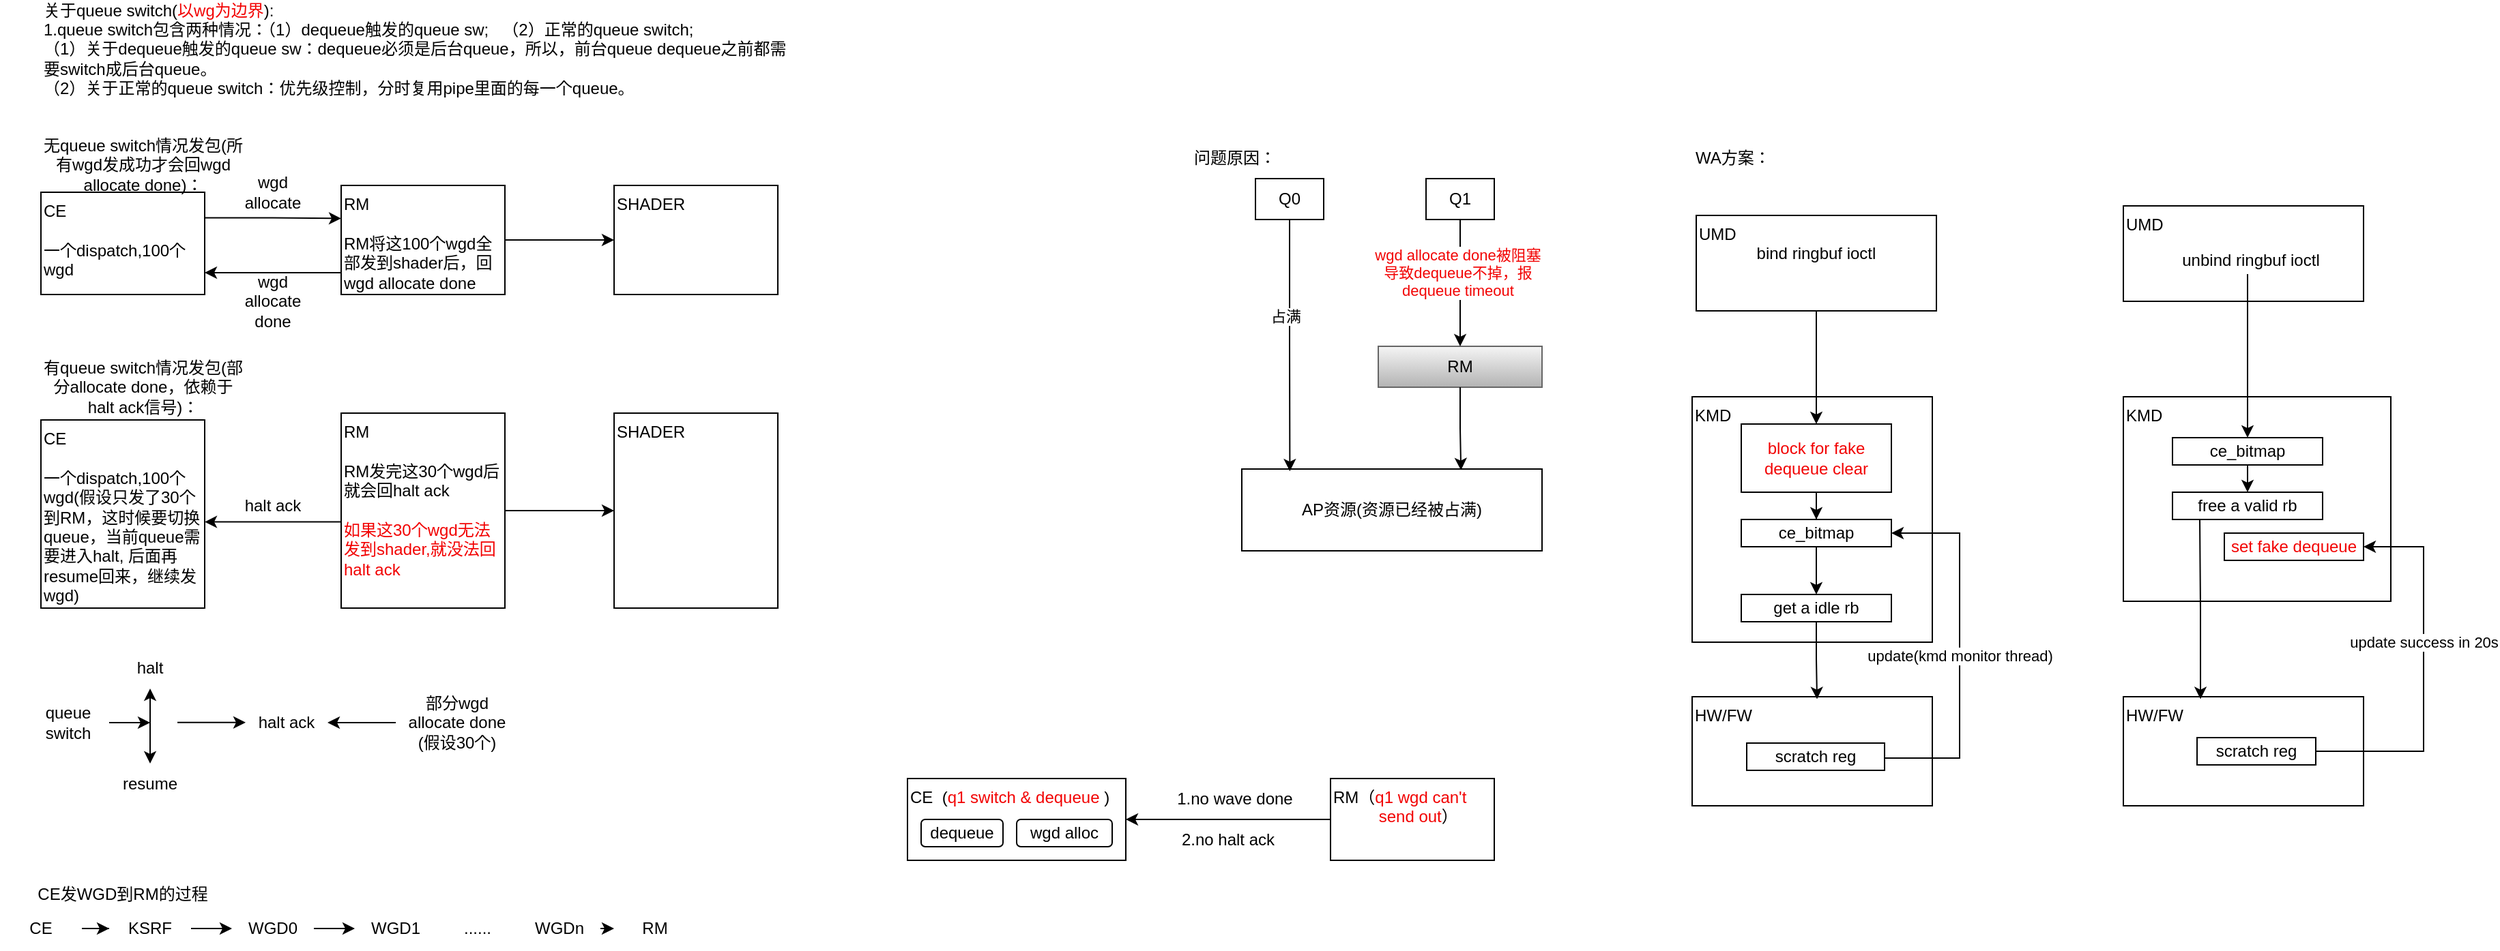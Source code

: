 <mxfile version="26.1.1">
  <diagram name="第 1 页" id="VkxJqGb1m3YQYPU-SNnq">
    <mxGraphModel dx="2480" dy="456" grid="1" gridSize="10" guides="1" tooltips="1" connect="1" arrows="1" fold="1" page="1" pageScale="1" pageWidth="827" pageHeight="1169" math="0" shadow="0">
      <root>
        <mxCell id="0" />
        <mxCell id="1" parent="0" />
        <mxCell id="-Vz8AI4o-O4B5fIbNVAZ-1" value="KMD" style="rounded=0;whiteSpace=wrap;html=1;verticalAlign=top;align=left;" parent="1" vertex="1">
          <mxGeometry x="110" y="420" width="176" height="180" as="geometry" />
        </mxCell>
        <mxCell id="-Vz8AI4o-O4B5fIbNVAZ-10" style="edgeStyle=orthogonalEdgeStyle;rounded=0;orthogonalLoop=1;jettySize=auto;html=1;exitX=0.5;exitY=1;exitDx=0;exitDy=0;entryX=0.5;entryY=0;entryDx=0;entryDy=0;" parent="1" target="-Vz8AI4o-O4B5fIbNVAZ-9" edge="1">
          <mxGeometry relative="1" as="geometry">
            <mxPoint x="201" y="530" as="sourcePoint" />
          </mxGeometry>
        </mxCell>
        <mxCell id="-Vz8AI4o-O4B5fIbNVAZ-4" value="ce_bitmap" style="rounded=0;whiteSpace=wrap;html=1;" parent="1" vertex="1">
          <mxGeometry x="146" y="510" width="110" height="20" as="geometry" />
        </mxCell>
        <mxCell id="-Vz8AI4o-O4B5fIbNVAZ-5" value="UMD" style="rounded=0;whiteSpace=wrap;html=1;verticalAlign=top;align=left;" parent="1" vertex="1">
          <mxGeometry x="113" y="287" width="176" height="70" as="geometry" />
        </mxCell>
        <mxCell id="-Vz8AI4o-O4B5fIbNVAZ-7" value="bind ringbuf ioctl" style="text;html=1;align=center;verticalAlign=middle;whiteSpace=wrap;rounded=0;" parent="1" vertex="1">
          <mxGeometry x="151" y="300" width="100" height="30" as="geometry" />
        </mxCell>
        <mxCell id="-Vz8AI4o-O4B5fIbNVAZ-9" value="get a idle rb" style="rounded=0;whiteSpace=wrap;html=1;" parent="1" vertex="1">
          <mxGeometry x="146" y="565" width="110" height="20" as="geometry" />
        </mxCell>
        <mxCell id="-Vz8AI4o-O4B5fIbNVAZ-11" value="HW/FW" style="rounded=0;whiteSpace=wrap;html=1;verticalAlign=top;align=left;" parent="1" vertex="1">
          <mxGeometry x="110" y="640" width="176" height="80" as="geometry" />
        </mxCell>
        <mxCell id="-Vz8AI4o-O4B5fIbNVAZ-13" style="edgeStyle=orthogonalEdgeStyle;rounded=0;orthogonalLoop=1;jettySize=auto;html=1;exitX=1;exitY=0.5;exitDx=0;exitDy=0;entryX=1;entryY=0.5;entryDx=0;entryDy=0;" parent="1" target="-Vz8AI4o-O4B5fIbNVAZ-4" edge="1">
          <mxGeometry relative="1" as="geometry">
            <mxPoint x="251" y="685" as="sourcePoint" />
            <mxPoint x="256" y="510" as="targetPoint" />
            <Array as="points">
              <mxPoint x="306" y="685" />
              <mxPoint x="306" y="520" />
            </Array>
          </mxGeometry>
        </mxCell>
        <mxCell id="-Vz8AI4o-O4B5fIbNVAZ-14" value="update(kmd monitor thread)" style="edgeLabel;html=1;align=center;verticalAlign=middle;resizable=0;points=[];" parent="-Vz8AI4o-O4B5fIbNVAZ-13" vertex="1" connectable="0">
          <mxGeometry x="-0.037" relative="1" as="geometry">
            <mxPoint as="offset" />
          </mxGeometry>
        </mxCell>
        <mxCell id="-Vz8AI4o-O4B5fIbNVAZ-12" value="scratch reg" style="rounded=0;whiteSpace=wrap;html=1;" parent="1" vertex="1">
          <mxGeometry x="150" y="674" width="101" height="20" as="geometry" />
        </mxCell>
        <mxCell id="-Vz8AI4o-O4B5fIbNVAZ-15" style="edgeStyle=orthogonalEdgeStyle;rounded=0;orthogonalLoop=1;jettySize=auto;html=1;exitX=0.5;exitY=1;exitDx=0;exitDy=0;entryX=0.52;entryY=0.022;entryDx=0;entryDy=0;entryPerimeter=0;" parent="1" source="-Vz8AI4o-O4B5fIbNVAZ-9" target="-Vz8AI4o-O4B5fIbNVAZ-11" edge="1">
          <mxGeometry relative="1" as="geometry" />
        </mxCell>
        <mxCell id="-Vz8AI4o-O4B5fIbNVAZ-16" value="KMD" style="rounded=0;whiteSpace=wrap;html=1;verticalAlign=top;align=left;" parent="1" vertex="1">
          <mxGeometry x="426" y="420" width="196" height="150" as="geometry" />
        </mxCell>
        <mxCell id="-Vz8AI4o-O4B5fIbNVAZ-19" style="edgeStyle=orthogonalEdgeStyle;rounded=0;orthogonalLoop=1;jettySize=auto;html=1;exitX=0.5;exitY=1;exitDx=0;exitDy=0;entryX=0.5;entryY=0;entryDx=0;entryDy=0;" parent="1" source="-Vz8AI4o-O4B5fIbNVAZ-20" edge="1">
          <mxGeometry relative="1" as="geometry">
            <mxPoint x="517" y="490" as="targetPoint" />
          </mxGeometry>
        </mxCell>
        <mxCell id="-Vz8AI4o-O4B5fIbNVAZ-20" value="ce_bitmap" style="rounded=0;whiteSpace=wrap;html=1;" parent="1" vertex="1">
          <mxGeometry x="462" y="450" width="110" height="20" as="geometry" />
        </mxCell>
        <mxCell id="-Vz8AI4o-O4B5fIbNVAZ-21" value="UMD" style="rounded=0;whiteSpace=wrap;html=1;verticalAlign=top;align=left;" parent="1" vertex="1">
          <mxGeometry x="426" y="280" width="176" height="70" as="geometry" />
        </mxCell>
        <mxCell id="-Vz8AI4o-O4B5fIbNVAZ-22" value="" style="endArrow=classic;html=1;rounded=0;entryX=0.5;entryY=0;entryDx=0;entryDy=0;" parent="1" target="-Vz8AI4o-O4B5fIbNVAZ-20" edge="1">
          <mxGeometry width="50" height="50" relative="1" as="geometry">
            <mxPoint x="517" y="330" as="sourcePoint" />
            <mxPoint x="652" y="520" as="targetPoint" />
          </mxGeometry>
        </mxCell>
        <mxCell id="-Vz8AI4o-O4B5fIbNVAZ-23" value="unbind ringbuf ioctl" style="text;html=1;align=center;verticalAlign=middle;whiteSpace=wrap;rounded=0;" parent="1" vertex="1">
          <mxGeometry x="467" y="305" width="105" height="30" as="geometry" />
        </mxCell>
        <mxCell id="-Vz8AI4o-O4B5fIbNVAZ-24" value="free a valid rb" style="rounded=0;whiteSpace=wrap;html=1;" parent="1" vertex="1">
          <mxGeometry x="462" y="490" width="110" height="20" as="geometry" />
        </mxCell>
        <mxCell id="-Vz8AI4o-O4B5fIbNVAZ-25" value="HW/FW" style="rounded=0;whiteSpace=wrap;html=1;verticalAlign=top;align=left;" parent="1" vertex="1">
          <mxGeometry x="426" y="640" width="176" height="80" as="geometry" />
        </mxCell>
        <mxCell id="-Vz8AI4o-O4B5fIbNVAZ-28" value="scratch reg" style="rounded=0;whiteSpace=wrap;html=1;" parent="1" vertex="1">
          <mxGeometry x="480" y="670" width="87" height="20" as="geometry" />
        </mxCell>
        <mxCell id="-Vz8AI4o-O4B5fIbNVAZ-29" style="edgeStyle=orthogonalEdgeStyle;rounded=0;orthogonalLoop=1;jettySize=auto;html=1;exitX=0.5;exitY=1;exitDx=0;exitDy=0;entryX=0.52;entryY=0.022;entryDx=0;entryDy=0;entryPerimeter=0;" parent="1" edge="1">
          <mxGeometry relative="1" as="geometry">
            <mxPoint x="482" y="510" as="sourcePoint" />
            <mxPoint x="482.52" y="641.76" as="targetPoint" />
          </mxGeometry>
        </mxCell>
        <mxCell id="-Vz8AI4o-O4B5fIbNVAZ-31" value="" style="edgeStyle=orthogonalEdgeStyle;rounded=0;orthogonalLoop=1;jettySize=auto;html=1;exitX=1;exitY=0.5;exitDx=0;exitDy=0;entryX=1;entryY=0.5;entryDx=0;entryDy=0;" parent="1" source="-Vz8AI4o-O4B5fIbNVAZ-28" target="-Vz8AI4o-O4B5fIbNVAZ-30" edge="1">
          <mxGeometry relative="1" as="geometry">
            <mxPoint x="567" y="680" as="sourcePoint" />
            <mxPoint x="572" y="500" as="targetPoint" />
            <Array as="points">
              <mxPoint x="646" y="680" />
              <mxPoint x="646" y="530" />
            </Array>
          </mxGeometry>
        </mxCell>
        <mxCell id="-Vz8AI4o-O4B5fIbNVAZ-32" value="update success in 20s" style="edgeLabel;html=1;align=center;verticalAlign=middle;resizable=0;points=[];" parent="-Vz8AI4o-O4B5fIbNVAZ-31" vertex="1" connectable="0">
          <mxGeometry x="-0.037" relative="1" as="geometry">
            <mxPoint y="-28" as="offset" />
          </mxGeometry>
        </mxCell>
        <mxCell id="-Vz8AI4o-O4B5fIbNVAZ-30" value="&lt;font style=&quot;color: rgb(242, 2, 2);&quot;&gt;set fake dequeue&lt;/font&gt;" style="rounded=0;whiteSpace=wrap;html=1;" parent="1" vertex="1">
          <mxGeometry x="500" y="520" width="102" height="20" as="geometry" />
        </mxCell>
        <mxCell id="-Vz8AI4o-O4B5fIbNVAZ-33" value="WA方案：" style="text;html=1;align=center;verticalAlign=middle;whiteSpace=wrap;rounded=0;" parent="1" vertex="1">
          <mxGeometry x="110" y="230" width="60" height="30" as="geometry" />
        </mxCell>
        <mxCell id="-Vz8AI4o-O4B5fIbNVAZ-34" value="问题原因：" style="text;html=1;align=center;verticalAlign=middle;whiteSpace=wrap;rounded=0;" parent="1" vertex="1">
          <mxGeometry x="-260" y="230" width="70" height="30" as="geometry" />
        </mxCell>
        <mxCell id="-Vz8AI4o-O4B5fIbNVAZ-35" value="Q0" style="rounded=0;whiteSpace=wrap;html=1;" parent="1" vertex="1">
          <mxGeometry x="-210" y="260" width="50" height="30" as="geometry" />
        </mxCell>
        <mxCell id="-Vz8AI4o-O4B5fIbNVAZ-36" value="AP资源(资源已经被占满)" style="rounded=0;whiteSpace=wrap;html=1;" parent="1" vertex="1">
          <mxGeometry x="-220" y="473" width="220" height="60" as="geometry" />
        </mxCell>
        <mxCell id="-Vz8AI4o-O4B5fIbNVAZ-37" style="edgeStyle=orthogonalEdgeStyle;rounded=0;orthogonalLoop=1;jettySize=auto;html=1;entryX=0.16;entryY=0.027;entryDx=0;entryDy=0;entryPerimeter=0;" parent="1" source="-Vz8AI4o-O4B5fIbNVAZ-35" target="-Vz8AI4o-O4B5fIbNVAZ-36" edge="1">
          <mxGeometry relative="1" as="geometry" />
        </mxCell>
        <mxCell id="-Vz8AI4o-O4B5fIbNVAZ-38" value="占满" style="edgeLabel;html=1;align=center;verticalAlign=middle;resizable=0;points=[];" parent="-Vz8AI4o-O4B5fIbNVAZ-37" vertex="1" connectable="0">
          <mxGeometry x="-0.22" y="-3" relative="1" as="geometry">
            <mxPoint y="-1" as="offset" />
          </mxGeometry>
        </mxCell>
        <mxCell id="-Vz8AI4o-O4B5fIbNVAZ-39" value="RM" style="rounded=0;whiteSpace=wrap;html=1;fillColor=#f5f5f5;gradientColor=#b3b3b3;strokeColor=#666666;" parent="1" vertex="1">
          <mxGeometry x="-120" y="383" width="120" height="30" as="geometry" />
        </mxCell>
        <mxCell id="-Vz8AI4o-O4B5fIbNVAZ-40" style="edgeStyle=orthogonalEdgeStyle;rounded=0;orthogonalLoop=1;jettySize=auto;html=1;entryX=0.73;entryY=0.014;entryDx=0;entryDy=0;entryPerimeter=0;" parent="1" source="-Vz8AI4o-O4B5fIbNVAZ-39" target="-Vz8AI4o-O4B5fIbNVAZ-36" edge="1">
          <mxGeometry relative="1" as="geometry" />
        </mxCell>
        <mxCell id="-Vz8AI4o-O4B5fIbNVAZ-42" style="edgeStyle=orthogonalEdgeStyle;rounded=0;orthogonalLoop=1;jettySize=auto;html=1;exitX=0.5;exitY=1;exitDx=0;exitDy=0;entryX=0.5;entryY=0;entryDx=0;entryDy=0;" parent="1" source="-Vz8AI4o-O4B5fIbNVAZ-41" target="-Vz8AI4o-O4B5fIbNVAZ-39" edge="1">
          <mxGeometry relative="1" as="geometry" />
        </mxCell>
        <mxCell id="-Vz8AI4o-O4B5fIbNVAZ-44" value="&lt;font style=&quot;color: rgb(242, 2, 2);&quot;&gt;wgd allocate done被阻塞&lt;/font&gt;&lt;div&gt;&lt;font style=&quot;color: rgb(242, 2, 2);&quot;&gt;导致dequeue不掉，报&lt;/font&gt;&lt;/div&gt;&lt;div&gt;&lt;font style=&quot;color: rgb(242, 2, 2);&quot;&gt;dequeue timeout&lt;/font&gt;&lt;/div&gt;" style="edgeLabel;html=1;align=center;verticalAlign=middle;resizable=0;points=[];" parent="-Vz8AI4o-O4B5fIbNVAZ-42" vertex="1" connectable="0">
          <mxGeometry x="-0.175" y="-2" relative="1" as="geometry">
            <mxPoint as="offset" />
          </mxGeometry>
        </mxCell>
        <mxCell id="-Vz8AI4o-O4B5fIbNVAZ-41" value="Q1" style="rounded=0;whiteSpace=wrap;html=1;" parent="1" vertex="1">
          <mxGeometry x="-85" y="260" width="50" height="30" as="geometry" />
        </mxCell>
        <mxCell id="Ias5t32sQGS0Vy-nPJ8z-1" value="CE&amp;nbsp; (&lt;font style=&quot;color: rgb(242, 2, 2);&quot;&gt;q1 switch &amp;amp; dequeue&amp;nbsp;&lt;/font&gt;)" style="rounded=0;whiteSpace=wrap;html=1;verticalAlign=top;align=left;" parent="1" vertex="1">
          <mxGeometry x="-465" y="700" width="160" height="60" as="geometry" />
        </mxCell>
        <mxCell id="Ias5t32sQGS0Vy-nPJ8z-6" style="edgeStyle=orthogonalEdgeStyle;rounded=0;orthogonalLoop=1;jettySize=auto;html=1;exitX=0;exitY=0.5;exitDx=0;exitDy=0;entryX=1;entryY=0.5;entryDx=0;entryDy=0;" parent="1" source="Ias5t32sQGS0Vy-nPJ8z-2" target="Ias5t32sQGS0Vy-nPJ8z-1" edge="1">
          <mxGeometry relative="1" as="geometry" />
        </mxCell>
        <mxCell id="Ias5t32sQGS0Vy-nPJ8z-2" value="RM（&lt;font style=&quot;color: rgb(242, 2, 2);&quot;&gt;q1 wgd can&#39;t&amp;nbsp; &amp;nbsp; &amp;nbsp; &amp;nbsp; &amp;nbsp; &amp;nbsp; &amp;nbsp; &amp;nbsp; send out&lt;/font&gt;）" style="rounded=0;whiteSpace=wrap;html=1;verticalAlign=top;align=left;" parent="1" vertex="1">
          <mxGeometry x="-155" y="700" width="120" height="60" as="geometry" />
        </mxCell>
        <mxCell id="Ias5t32sQGS0Vy-nPJ8z-3" value="wgd alloc" style="rounded=1;whiteSpace=wrap;html=1;" parent="1" vertex="1">
          <mxGeometry x="-385" y="730" width="70" height="20" as="geometry" />
        </mxCell>
        <mxCell id="Ias5t32sQGS0Vy-nPJ8z-4" value="dequeue" style="rounded=1;whiteSpace=wrap;html=1;" parent="1" vertex="1">
          <mxGeometry x="-455" y="730" width="60" height="20" as="geometry" />
        </mxCell>
        <mxCell id="Ias5t32sQGS0Vy-nPJ8z-7" value="1.no wave done" style="text;html=1;align=center;verticalAlign=middle;whiteSpace=wrap;rounded=0;" parent="1" vertex="1">
          <mxGeometry x="-275" y="700" width="100" height="30" as="geometry" />
        </mxCell>
        <mxCell id="Ias5t32sQGS0Vy-nPJ8z-8" value="2.no halt ack" style="text;html=1;align=center;verticalAlign=middle;whiteSpace=wrap;rounded=0;" parent="1" vertex="1">
          <mxGeometry x="-275" y="730" width="90" height="30" as="geometry" />
        </mxCell>
        <mxCell id="Ias5t32sQGS0Vy-nPJ8z-12" style="edgeStyle=orthogonalEdgeStyle;rounded=0;orthogonalLoop=1;jettySize=auto;html=1;exitX=0.5;exitY=1;exitDx=0;exitDy=0;" parent="1" source="Ias5t32sQGS0Vy-nPJ8z-10" target="-Vz8AI4o-O4B5fIbNVAZ-4" edge="1">
          <mxGeometry relative="1" as="geometry" />
        </mxCell>
        <mxCell id="Ias5t32sQGS0Vy-nPJ8z-10" value="&lt;div&gt;&lt;font color=&quot;#f20202&quot;&gt;block for fake dequeue clear&lt;/font&gt;&lt;/div&gt;" style="rounded=0;whiteSpace=wrap;html=1;" parent="1" vertex="1">
          <mxGeometry x="146" y="440" width="110" height="50" as="geometry" />
        </mxCell>
        <mxCell id="Ias5t32sQGS0Vy-nPJ8z-11" style="edgeStyle=orthogonalEdgeStyle;rounded=0;orthogonalLoop=1;jettySize=auto;html=1;exitX=0.5;exitY=1;exitDx=0;exitDy=0;entryX=0.5;entryY=0;entryDx=0;entryDy=0;" parent="1" source="-Vz8AI4o-O4B5fIbNVAZ-5" target="Ias5t32sQGS0Vy-nPJ8z-10" edge="1">
          <mxGeometry relative="1" as="geometry" />
        </mxCell>
        <mxCell id="LRuGuuO0QwPJzeTFLrHj-7" style="edgeStyle=orthogonalEdgeStyle;rounded=0;orthogonalLoop=1;jettySize=auto;html=1;exitX=1;exitY=0.25;exitDx=0;exitDy=0;entryX=0;entryY=0.303;entryDx=0;entryDy=0;entryPerimeter=0;" parent="1" source="LRuGuuO0QwPJzeTFLrHj-1" target="LRuGuuO0QwPJzeTFLrHj-2" edge="1">
          <mxGeometry relative="1" as="geometry" />
        </mxCell>
        <mxCell id="LRuGuuO0QwPJzeTFLrHj-1" value="CE&lt;div&gt;&lt;br&gt;&lt;/div&gt;&lt;div&gt;一个dispatch,100个wgd&lt;/div&gt;" style="rounded=0;whiteSpace=wrap;html=1;align=left;verticalAlign=top;" parent="1" vertex="1">
          <mxGeometry x="-1100" y="270" width="120" height="75" as="geometry" />
        </mxCell>
        <mxCell id="LRuGuuO0QwPJzeTFLrHj-3" style="edgeStyle=orthogonalEdgeStyle;rounded=0;orthogonalLoop=1;jettySize=auto;html=1;exitX=0;exitY=0.5;exitDx=0;exitDy=0;entryX=1;entryY=0.5;entryDx=0;entryDy=0;" parent="1" edge="1">
          <mxGeometry relative="1" as="geometry">
            <mxPoint x="-880" y="329" as="sourcePoint" />
            <mxPoint x="-980" y="329" as="targetPoint" />
          </mxGeometry>
        </mxCell>
        <mxCell id="LRuGuuO0QwPJzeTFLrHj-6" style="edgeStyle=orthogonalEdgeStyle;rounded=0;orthogonalLoop=1;jettySize=auto;html=1;exitX=1;exitY=0.5;exitDx=0;exitDy=0;entryX=0;entryY=0.5;entryDx=0;entryDy=0;" parent="1" source="LRuGuuO0QwPJzeTFLrHj-2" target="LRuGuuO0QwPJzeTFLrHj-5" edge="1">
          <mxGeometry relative="1" as="geometry" />
        </mxCell>
        <mxCell id="LRuGuuO0QwPJzeTFLrHj-2" value="RM&lt;div&gt;&lt;br&gt;&lt;/div&gt;&lt;div&gt;RM将这100个wgd全部发到shader后，回wgd allocate done&lt;/div&gt;" style="rounded=0;whiteSpace=wrap;html=1;align=left;verticalAlign=top;" parent="1" vertex="1">
          <mxGeometry x="-880" y="265" width="120" height="80" as="geometry" />
        </mxCell>
        <mxCell id="LRuGuuO0QwPJzeTFLrHj-4" value="wgd allocate done" style="text;html=1;align=center;verticalAlign=middle;whiteSpace=wrap;rounded=0;" parent="1" vertex="1">
          <mxGeometry x="-960" y="335" width="60" height="30" as="geometry" />
        </mxCell>
        <mxCell id="LRuGuuO0QwPJzeTFLrHj-5" value="SHADER" style="rounded=0;whiteSpace=wrap;html=1;align=left;verticalAlign=top;" parent="1" vertex="1">
          <mxGeometry x="-680" y="265" width="120" height="80" as="geometry" />
        </mxCell>
        <mxCell id="LRuGuuO0QwPJzeTFLrHj-8" value="wgd allocate" style="text;html=1;align=center;verticalAlign=middle;whiteSpace=wrap;rounded=0;" parent="1" vertex="1">
          <mxGeometry x="-960" y="255" width="60" height="30" as="geometry" />
        </mxCell>
        <mxCell id="LRuGuuO0QwPJzeTFLrHj-9" value="无queue switch情况发包(所有wgd发成功才会回wgd allocate done)：" style="text;html=1;align=center;verticalAlign=middle;whiteSpace=wrap;rounded=0;" parent="1" vertex="1">
          <mxGeometry x="-1100" y="235" width="150" height="30" as="geometry" />
        </mxCell>
        <mxCell id="LRuGuuO0QwPJzeTFLrHj-10" value="&lt;div&gt;关于queue switch(&lt;font style=&quot;color: rgb(242, 2, 2);&quot;&gt;以wg为边界&lt;/font&gt;):&lt;/div&gt;&lt;div&gt;1.queue switch包含两种情况：（1）dequeue触发的queue sw;&amp;nbsp; &amp;nbsp;（2）正常的queue switch;&lt;/div&gt;（1）关于dequeue触发的queue sw：dequeue必须是后台queue，所以，前台queue dequeue之前都需要switch成后台queue。&lt;div&gt;（2）关于&lt;span style=&quot;background-color: transparent; color: light-dark(rgb(0, 0, 0), rgb(255, 255, 255));&quot;&gt;正常的queue switch：优先级控制，分时复用pipe里面的每一个queue。&lt;/span&gt;&lt;/div&gt;" style="text;html=1;align=left;verticalAlign=middle;whiteSpace=wrap;rounded=0;" parent="1" vertex="1">
          <mxGeometry x="-1100" y="165" width="550" as="geometry" />
        </mxCell>
        <mxCell id="LRuGuuO0QwPJzeTFLrHj-12" value="CE&lt;div&gt;&lt;br&gt;&lt;/div&gt;&lt;div&gt;一个dispatch,100个wgd(假设只发了30个到RM，这时候要切换queue，当前queue需要进入halt, 后面再resume回来，继续发wgd)&lt;/div&gt;" style="rounded=0;whiteSpace=wrap;html=1;align=left;verticalAlign=top;" parent="1" vertex="1">
          <mxGeometry x="-1100" y="437" width="120" height="138" as="geometry" />
        </mxCell>
        <mxCell id="LRuGuuO0QwPJzeTFLrHj-13" style="edgeStyle=orthogonalEdgeStyle;rounded=0;orthogonalLoop=1;jettySize=auto;html=1;exitX=0;exitY=0.5;exitDx=0;exitDy=0;entryX=1;entryY=0.5;entryDx=0;entryDy=0;" parent="1" edge="1">
          <mxGeometry relative="1" as="geometry">
            <mxPoint x="-880" y="511.8" as="sourcePoint" />
            <mxPoint x="-980" y="511.8" as="targetPoint" />
          </mxGeometry>
        </mxCell>
        <mxCell id="LRuGuuO0QwPJzeTFLrHj-14" style="edgeStyle=orthogonalEdgeStyle;rounded=0;orthogonalLoop=1;jettySize=auto;html=1;exitX=1;exitY=0.5;exitDx=0;exitDy=0;entryX=0;entryY=0.5;entryDx=0;entryDy=0;" parent="1" source="LRuGuuO0QwPJzeTFLrHj-15" target="LRuGuuO0QwPJzeTFLrHj-17" edge="1">
          <mxGeometry relative="1" as="geometry" />
        </mxCell>
        <mxCell id="LRuGuuO0QwPJzeTFLrHj-15" value="RM&lt;div&gt;&lt;br&gt;&lt;/div&gt;&lt;div&gt;RM发完这30个wgd后就会回halt ack&lt;/div&gt;&lt;div&gt;&lt;br&gt;&lt;/div&gt;&lt;div&gt;&lt;font style=&quot;color: rgb(242, 2, 2);&quot;&gt;如果这30个wgd无法发到shader,就没法回halt ack&lt;/font&gt;&lt;/div&gt;" style="rounded=0;whiteSpace=wrap;html=1;align=left;verticalAlign=top;" parent="1" vertex="1">
          <mxGeometry x="-880" y="432" width="120" height="143" as="geometry" />
        </mxCell>
        <mxCell id="LRuGuuO0QwPJzeTFLrHj-17" value="SHADER" style="rounded=0;whiteSpace=wrap;html=1;align=left;verticalAlign=top;" parent="1" vertex="1">
          <mxGeometry x="-680" y="432" width="120" height="143" as="geometry" />
        </mxCell>
        <mxCell id="LRuGuuO0QwPJzeTFLrHj-19" value="有queue switch情况发包(部分allocate done，依赖于halt ack信号)：" style="text;html=1;align=center;verticalAlign=middle;whiteSpace=wrap;rounded=0;" parent="1" vertex="1">
          <mxGeometry x="-1100" y="398" width="150" height="30" as="geometry" />
        </mxCell>
        <mxCell id="LRuGuuO0QwPJzeTFLrHj-20" value="halt ack" style="text;html=1;align=center;verticalAlign=middle;whiteSpace=wrap;rounded=0;" parent="1" vertex="1">
          <mxGeometry x="-960" y="485" width="60" height="30" as="geometry" />
        </mxCell>
        <mxCell id="LRuGuuO0QwPJzeTFLrHj-21" value="halt" style="text;html=1;align=center;verticalAlign=middle;whiteSpace=wrap;rounded=0;" parent="1" vertex="1">
          <mxGeometry x="-1050" y="604" width="60" height="30" as="geometry" />
        </mxCell>
        <mxCell id="LRuGuuO0QwPJzeTFLrHj-22" value="resume" style="text;html=1;align=center;verticalAlign=middle;whiteSpace=wrap;rounded=0;" parent="1" vertex="1">
          <mxGeometry x="-1050" y="689" width="60" height="30" as="geometry" />
        </mxCell>
        <mxCell id="LRuGuuO0QwPJzeTFLrHj-23" value="" style="endArrow=classic;startArrow=classic;html=1;rounded=0;entryX=0.5;entryY=1;entryDx=0;entryDy=0;" parent="1" source="LRuGuuO0QwPJzeTFLrHj-22" target="LRuGuuO0QwPJzeTFLrHj-21" edge="1">
          <mxGeometry width="50" height="50" relative="1" as="geometry">
            <mxPoint x="-810" y="604" as="sourcePoint" />
            <mxPoint x="-760" y="554" as="targetPoint" />
          </mxGeometry>
        </mxCell>
        <mxCell id="LRuGuuO0QwPJzeTFLrHj-24" value="queue switch" style="text;html=1;align=center;verticalAlign=middle;whiteSpace=wrap;rounded=0;" parent="1" vertex="1">
          <mxGeometry x="-1110" y="644" width="60" height="30" as="geometry" />
        </mxCell>
        <mxCell id="LRuGuuO0QwPJzeTFLrHj-26" value="" style="endArrow=classic;html=1;rounded=0;exitX=1;exitY=0.5;exitDx=0;exitDy=0;" parent="1" source="LRuGuuO0QwPJzeTFLrHj-24" edge="1">
          <mxGeometry width="50" height="50" relative="1" as="geometry">
            <mxPoint x="-810" y="604" as="sourcePoint" />
            <mxPoint x="-1020" y="659" as="targetPoint" />
          </mxGeometry>
        </mxCell>
        <mxCell id="LRuGuuO0QwPJzeTFLrHj-27" value="" style="endArrow=classic;html=1;rounded=0;" parent="1" edge="1">
          <mxGeometry width="50" height="50" relative="1" as="geometry">
            <mxPoint x="-1000" y="658.9" as="sourcePoint" />
            <mxPoint x="-950" y="658.9" as="targetPoint" />
          </mxGeometry>
        </mxCell>
        <mxCell id="LRuGuuO0QwPJzeTFLrHj-28" value="halt ack" style="text;html=1;align=center;verticalAlign=middle;whiteSpace=wrap;rounded=0;" parent="1" vertex="1">
          <mxGeometry x="-950" y="644" width="60" height="30" as="geometry" />
        </mxCell>
        <mxCell id="LRuGuuO0QwPJzeTFLrHj-29" value="" style="endArrow=classic;html=1;rounded=0;entryX=1;entryY=0.5;entryDx=0;entryDy=0;" parent="1" target="LRuGuuO0QwPJzeTFLrHj-28" edge="1">
          <mxGeometry width="50" height="50" relative="1" as="geometry">
            <mxPoint x="-840" y="659" as="sourcePoint" />
            <mxPoint x="-830" y="624" as="targetPoint" />
          </mxGeometry>
        </mxCell>
        <mxCell id="LRuGuuO0QwPJzeTFLrHj-30" value="部分wgd allocate done&lt;div&gt;(假设30个)&lt;/div&gt;" style="text;html=1;align=center;verticalAlign=middle;whiteSpace=wrap;rounded=0;" parent="1" vertex="1">
          <mxGeometry x="-840" y="644" width="90" height="30" as="geometry" />
        </mxCell>
        <mxCell id="LRuGuuO0QwPJzeTFLrHj-38" style="edgeStyle=orthogonalEdgeStyle;rounded=0;orthogonalLoop=1;jettySize=auto;html=1;exitX=1;exitY=0.5;exitDx=0;exitDy=0;" parent="1" source="LRuGuuO0QwPJzeTFLrHj-31" target="LRuGuuO0QwPJzeTFLrHj-33" edge="1">
          <mxGeometry relative="1" as="geometry" />
        </mxCell>
        <mxCell id="LRuGuuO0QwPJzeTFLrHj-31" value="CE" style="text;html=1;align=center;verticalAlign=middle;whiteSpace=wrap;rounded=0;" parent="1" vertex="1">
          <mxGeometry x="-1130" y="795" width="60" height="30" as="geometry" />
        </mxCell>
        <mxCell id="LRuGuuO0QwPJzeTFLrHj-32" value="RM" style="text;html=1;align=center;verticalAlign=middle;whiteSpace=wrap;rounded=0;" parent="1" vertex="1">
          <mxGeometry x="-680" y="795" width="60" height="30" as="geometry" />
        </mxCell>
        <mxCell id="LRuGuuO0QwPJzeTFLrHj-39" style="edgeStyle=orthogonalEdgeStyle;rounded=0;orthogonalLoop=1;jettySize=auto;html=1;exitX=1;exitY=0.5;exitDx=0;exitDy=0;entryX=0;entryY=0.5;entryDx=0;entryDy=0;" parent="1" source="LRuGuuO0QwPJzeTFLrHj-33" target="LRuGuuO0QwPJzeTFLrHj-34" edge="1">
          <mxGeometry relative="1" as="geometry" />
        </mxCell>
        <mxCell id="LRuGuuO0QwPJzeTFLrHj-33" value="KSRF" style="text;html=1;align=center;verticalAlign=middle;whiteSpace=wrap;rounded=0;" parent="1" vertex="1">
          <mxGeometry x="-1050" y="795" width="60" height="30" as="geometry" />
        </mxCell>
        <mxCell id="LRuGuuO0QwPJzeTFLrHj-40" style="edgeStyle=orthogonalEdgeStyle;rounded=0;orthogonalLoop=1;jettySize=auto;html=1;exitX=1;exitY=0.5;exitDx=0;exitDy=0;entryX=0;entryY=0.5;entryDx=0;entryDy=0;" parent="1" source="LRuGuuO0QwPJzeTFLrHj-34" target="LRuGuuO0QwPJzeTFLrHj-35" edge="1">
          <mxGeometry relative="1" as="geometry" />
        </mxCell>
        <mxCell id="LRuGuuO0QwPJzeTFLrHj-34" value="WGD0" style="text;html=1;align=center;verticalAlign=middle;whiteSpace=wrap;rounded=0;" parent="1" vertex="1">
          <mxGeometry x="-960" y="795" width="60" height="30" as="geometry" />
        </mxCell>
        <mxCell id="LRuGuuO0QwPJzeTFLrHj-35" value="WGD1" style="text;html=1;align=center;verticalAlign=middle;whiteSpace=wrap;rounded=0;" parent="1" vertex="1">
          <mxGeometry x="-870" y="795" width="60" height="30" as="geometry" />
        </mxCell>
        <mxCell id="LRuGuuO0QwPJzeTFLrHj-42" style="edgeStyle=orthogonalEdgeStyle;rounded=0;orthogonalLoop=1;jettySize=auto;html=1;exitX=1;exitY=0.5;exitDx=0;exitDy=0;entryX=0;entryY=0.5;entryDx=0;entryDy=0;" parent="1" source="LRuGuuO0QwPJzeTFLrHj-36" target="LRuGuuO0QwPJzeTFLrHj-32" edge="1">
          <mxGeometry relative="1" as="geometry" />
        </mxCell>
        <mxCell id="LRuGuuO0QwPJzeTFLrHj-36" value="WGDn" style="text;html=1;align=center;verticalAlign=middle;whiteSpace=wrap;rounded=0;" parent="1" vertex="1">
          <mxGeometry x="-750" y="795" width="60" height="30" as="geometry" />
        </mxCell>
        <mxCell id="LRuGuuO0QwPJzeTFLrHj-37" value="......" style="text;html=1;align=center;verticalAlign=middle;whiteSpace=wrap;rounded=0;" parent="1" vertex="1">
          <mxGeometry x="-810" y="795" width="60" height="30" as="geometry" />
        </mxCell>
        <mxCell id="LRuGuuO0QwPJzeTFLrHj-43" value="CE发WGD到RM的过程" style="text;html=1;align=center;verticalAlign=middle;whiteSpace=wrap;rounded=0;" parent="1" vertex="1">
          <mxGeometry x="-1120" y="765" width="160" height="40" as="geometry" />
        </mxCell>
      </root>
    </mxGraphModel>
  </diagram>
</mxfile>
